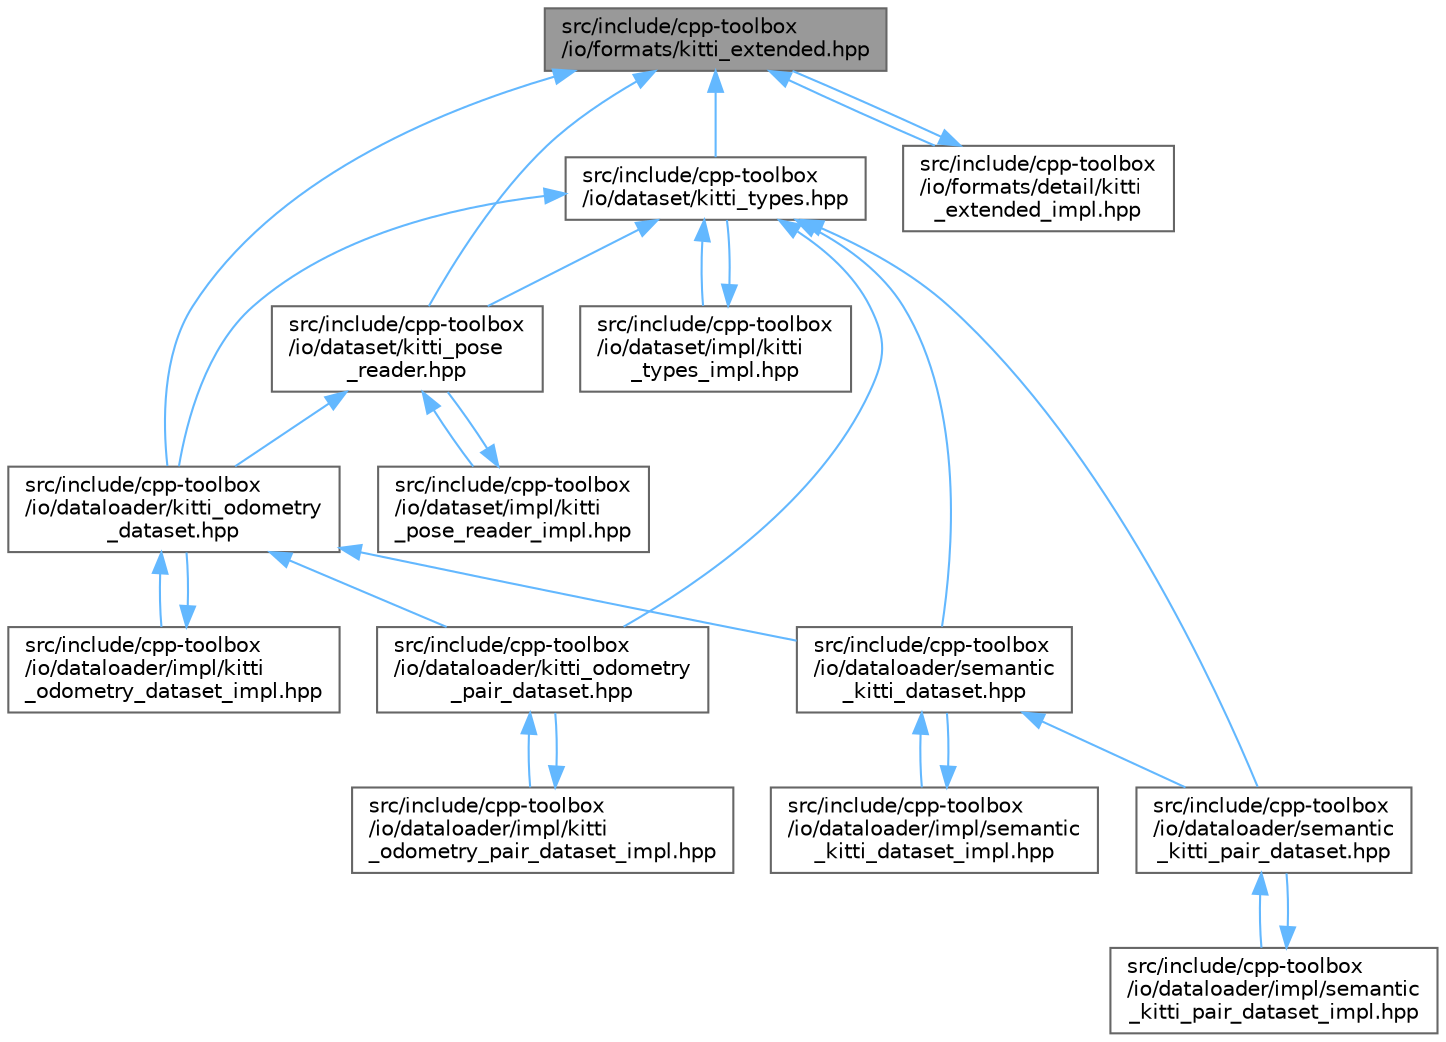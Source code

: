 digraph "src/include/cpp-toolbox/io/formats/kitti_extended.hpp"
{
 // LATEX_PDF_SIZE
  bgcolor="transparent";
  edge [fontname=Helvetica,fontsize=10,labelfontname=Helvetica,labelfontsize=10];
  node [fontname=Helvetica,fontsize=10,shape=box,height=0.2,width=0.4];
  Node1 [id="Node000001",label="src/include/cpp-toolbox\l/io/formats/kitti_extended.hpp",height=0.2,width=0.4,color="gray40", fillcolor="grey60", style="filled", fontcolor="black",tooltip=" "];
  Node1 -> Node2 [id="edge1_Node000001_Node000002",dir="back",color="steelblue1",style="solid",tooltip=" "];
  Node2 [id="Node000002",label="src/include/cpp-toolbox\l/io/dataloader/kitti_odometry\l_dataset.hpp",height=0.2,width=0.4,color="grey40", fillcolor="white", style="filled",URL="$kitti__odometry__dataset_8hpp.html",tooltip=" "];
  Node2 -> Node3 [id="edge2_Node000002_Node000003",dir="back",color="steelblue1",style="solid",tooltip=" "];
  Node3 [id="Node000003",label="src/include/cpp-toolbox\l/io/dataloader/impl/kitti\l_odometry_dataset_impl.hpp",height=0.2,width=0.4,color="grey40", fillcolor="white", style="filled",URL="$kitti__odometry__dataset__impl_8hpp.html",tooltip=" "];
  Node3 -> Node2 [id="edge3_Node000003_Node000002",dir="back",color="steelblue1",style="solid",tooltip=" "];
  Node2 -> Node4 [id="edge4_Node000002_Node000004",dir="back",color="steelblue1",style="solid",tooltip=" "];
  Node4 [id="Node000004",label="src/include/cpp-toolbox\l/io/dataloader/kitti_odometry\l_pair_dataset.hpp",height=0.2,width=0.4,color="grey40", fillcolor="white", style="filled",URL="$kitti__odometry__pair__dataset_8hpp.html",tooltip=" "];
  Node4 -> Node5 [id="edge5_Node000004_Node000005",dir="back",color="steelblue1",style="solid",tooltip=" "];
  Node5 [id="Node000005",label="src/include/cpp-toolbox\l/io/dataloader/impl/kitti\l_odometry_pair_dataset_impl.hpp",height=0.2,width=0.4,color="grey40", fillcolor="white", style="filled",URL="$kitti__odometry__pair__dataset__impl_8hpp.html",tooltip=" "];
  Node5 -> Node4 [id="edge6_Node000005_Node000004",dir="back",color="steelblue1",style="solid",tooltip=" "];
  Node2 -> Node6 [id="edge7_Node000002_Node000006",dir="back",color="steelblue1",style="solid",tooltip=" "];
  Node6 [id="Node000006",label="src/include/cpp-toolbox\l/io/dataloader/semantic\l_kitti_dataset.hpp",height=0.2,width=0.4,color="grey40", fillcolor="white", style="filled",URL="$semantic__kitti__dataset_8hpp.html",tooltip=" "];
  Node6 -> Node7 [id="edge8_Node000006_Node000007",dir="back",color="steelblue1",style="solid",tooltip=" "];
  Node7 [id="Node000007",label="src/include/cpp-toolbox\l/io/dataloader/impl/semantic\l_kitti_dataset_impl.hpp",height=0.2,width=0.4,color="grey40", fillcolor="white", style="filled",URL="$semantic__kitti__dataset__impl_8hpp.html",tooltip=" "];
  Node7 -> Node6 [id="edge9_Node000007_Node000006",dir="back",color="steelblue1",style="solid",tooltip=" "];
  Node6 -> Node8 [id="edge10_Node000006_Node000008",dir="back",color="steelblue1",style="solid",tooltip=" "];
  Node8 [id="Node000008",label="src/include/cpp-toolbox\l/io/dataloader/semantic\l_kitti_pair_dataset.hpp",height=0.2,width=0.4,color="grey40", fillcolor="white", style="filled",URL="$semantic__kitti__pair__dataset_8hpp.html",tooltip=" "];
  Node8 -> Node9 [id="edge11_Node000008_Node000009",dir="back",color="steelblue1",style="solid",tooltip=" "];
  Node9 [id="Node000009",label="src/include/cpp-toolbox\l/io/dataloader/impl/semantic\l_kitti_pair_dataset_impl.hpp",height=0.2,width=0.4,color="grey40", fillcolor="white", style="filled",URL="$semantic__kitti__pair__dataset__impl_8hpp.html",tooltip=" "];
  Node9 -> Node8 [id="edge12_Node000009_Node000008",dir="back",color="steelblue1",style="solid",tooltip=" "];
  Node1 -> Node10 [id="edge13_Node000001_Node000010",dir="back",color="steelblue1",style="solid",tooltip=" "];
  Node10 [id="Node000010",label="src/include/cpp-toolbox\l/io/dataset/kitti_pose\l_reader.hpp",height=0.2,width=0.4,color="grey40", fillcolor="white", style="filled",URL="$kitti__pose__reader_8hpp.html",tooltip=" "];
  Node10 -> Node2 [id="edge14_Node000010_Node000002",dir="back",color="steelblue1",style="solid",tooltip=" "];
  Node10 -> Node11 [id="edge15_Node000010_Node000011",dir="back",color="steelblue1",style="solid",tooltip=" "];
  Node11 [id="Node000011",label="src/include/cpp-toolbox\l/io/dataset/impl/kitti\l_pose_reader_impl.hpp",height=0.2,width=0.4,color="grey40", fillcolor="white", style="filled",URL="$kitti__pose__reader__impl_8hpp.html",tooltip=" "];
  Node11 -> Node10 [id="edge16_Node000011_Node000010",dir="back",color="steelblue1",style="solid",tooltip=" "];
  Node1 -> Node12 [id="edge17_Node000001_Node000012",dir="back",color="steelblue1",style="solid",tooltip=" "];
  Node12 [id="Node000012",label="src/include/cpp-toolbox\l/io/dataset/kitti_types.hpp",height=0.2,width=0.4,color="grey40", fillcolor="white", style="filled",URL="$kitti__types_8hpp.html",tooltip=" "];
  Node12 -> Node2 [id="edge18_Node000012_Node000002",dir="back",color="steelblue1",style="solid",tooltip=" "];
  Node12 -> Node4 [id="edge19_Node000012_Node000004",dir="back",color="steelblue1",style="solid",tooltip=" "];
  Node12 -> Node6 [id="edge20_Node000012_Node000006",dir="back",color="steelblue1",style="solid",tooltip=" "];
  Node12 -> Node8 [id="edge21_Node000012_Node000008",dir="back",color="steelblue1",style="solid",tooltip=" "];
  Node12 -> Node13 [id="edge22_Node000012_Node000013",dir="back",color="steelblue1",style="solid",tooltip=" "];
  Node13 [id="Node000013",label="src/include/cpp-toolbox\l/io/dataset/impl/kitti\l_types_impl.hpp",height=0.2,width=0.4,color="grey40", fillcolor="white", style="filled",URL="$kitti__types__impl_8hpp.html",tooltip=" "];
  Node13 -> Node12 [id="edge23_Node000013_Node000012",dir="back",color="steelblue1",style="solid",tooltip=" "];
  Node12 -> Node10 [id="edge24_Node000012_Node000010",dir="back",color="steelblue1",style="solid",tooltip=" "];
  Node1 -> Node14 [id="edge25_Node000001_Node000014",dir="back",color="steelblue1",style="solid",tooltip=" "];
  Node14 [id="Node000014",label="src/include/cpp-toolbox\l/io/formats/detail/kitti\l_extended_impl.hpp",height=0.2,width=0.4,color="grey40", fillcolor="white", style="filled",URL="$kitti__extended__impl_8hpp.html",tooltip=" "];
  Node14 -> Node1 [id="edge26_Node000014_Node000001",dir="back",color="steelblue1",style="solid",tooltip=" "];
}
